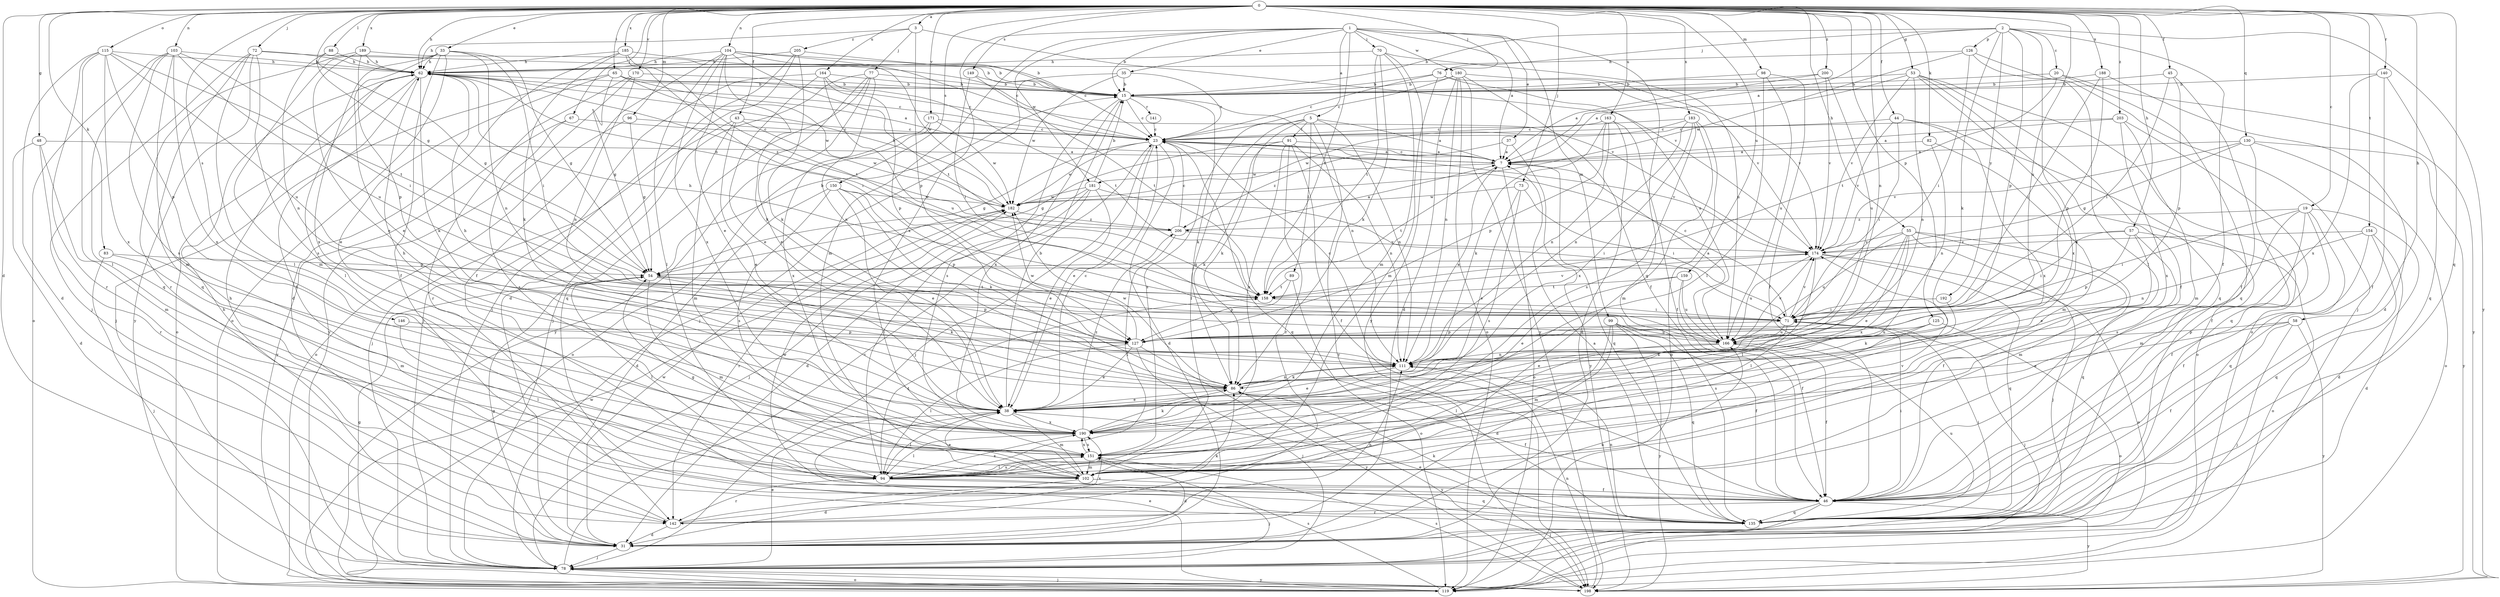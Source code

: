 strict digraph  {
0;
1;
2;
3;
5;
7;
15;
19;
20;
23;
31;
33;
35;
37;
38;
43;
44;
45;
46;
48;
53;
54;
55;
57;
58;
62;
65;
67;
70;
71;
72;
73;
76;
77;
78;
82;
83;
86;
88;
89;
91;
94;
96;
98;
99;
102;
103;
104;
111;
115;
119;
125;
126;
127;
130;
135;
140;
141;
142;
146;
149;
150;
151;
154;
158;
159;
163;
164;
166;
170;
171;
174;
180;
181;
182;
183;
185;
188;
189;
190;
192;
198;
200;
203;
205;
206;
0 -> 3  [label=a];
0 -> 19  [label=c];
0 -> 31  [label=d];
0 -> 33  [label=e];
0 -> 43  [label=f];
0 -> 44  [label=f];
0 -> 45  [label=f];
0 -> 48  [label=g];
0 -> 53  [label=g];
0 -> 54  [label=g];
0 -> 55  [label=h];
0 -> 57  [label=h];
0 -> 58  [label=h];
0 -> 62  [label=h];
0 -> 65  [label=i];
0 -> 67  [label=i];
0 -> 72  [label=j];
0 -> 73  [label=j];
0 -> 76  [label=j];
0 -> 82  [label=k];
0 -> 83  [label=k];
0 -> 88  [label=l];
0 -> 96  [label=m];
0 -> 98  [label=m];
0 -> 103  [label=n];
0 -> 104  [label=n];
0 -> 111  [label=n];
0 -> 115  [label=o];
0 -> 125  [label=p];
0 -> 130  [label=q];
0 -> 135  [label=q];
0 -> 140  [label=r];
0 -> 146  [label=s];
0 -> 149  [label=s];
0 -> 150  [label=s];
0 -> 154  [label=t];
0 -> 159  [label=u];
0 -> 163  [label=u];
0 -> 164  [label=u];
0 -> 166  [label=u];
0 -> 170  [label=v];
0 -> 171  [label=v];
0 -> 183  [label=x];
0 -> 185  [label=x];
0 -> 188  [label=x];
0 -> 189  [label=x];
0 -> 200  [label=z];
0 -> 203  [label=z];
1 -> 5  [label=a];
1 -> 7  [label=a];
1 -> 15  [label=b];
1 -> 35  [label=e];
1 -> 37  [label=e];
1 -> 70  [label=i];
1 -> 99  [label=m];
1 -> 102  [label=m];
1 -> 135  [label=q];
1 -> 158  [label=t];
1 -> 180  [label=w];
1 -> 181  [label=w];
1 -> 190  [label=x];
2 -> 7  [label=a];
2 -> 15  [label=b];
2 -> 20  [label=c];
2 -> 46  [label=f];
2 -> 76  [label=j];
2 -> 86  [label=k];
2 -> 126  [label=p];
2 -> 127  [label=p];
2 -> 151  [label=s];
2 -> 192  [label=y];
2 -> 198  [label=y];
3 -> 62  [label=h];
3 -> 77  [label=j];
3 -> 127  [label=p];
3 -> 174  [label=v];
3 -> 205  [label=z];
5 -> 7  [label=a];
5 -> 86  [label=k];
5 -> 89  [label=l];
5 -> 91  [label=l];
5 -> 94  [label=l];
5 -> 111  [label=n];
5 -> 151  [label=s];
5 -> 198  [label=y];
7 -> 23  [label=c];
7 -> 119  [label=o];
7 -> 135  [label=q];
7 -> 158  [label=t];
7 -> 181  [label=w];
15 -> 23  [label=c];
15 -> 86  [label=k];
15 -> 111  [label=n];
15 -> 141  [label=r];
15 -> 151  [label=s];
15 -> 190  [label=x];
19 -> 31  [label=d];
19 -> 46  [label=f];
19 -> 71  [label=i];
19 -> 102  [label=m];
19 -> 135  [label=q];
19 -> 151  [label=s];
19 -> 206  [label=z];
20 -> 15  [label=b];
20 -> 135  [label=q];
20 -> 158  [label=t];
20 -> 198  [label=y];
23 -> 7  [label=a];
23 -> 31  [label=d];
23 -> 38  [label=e];
23 -> 54  [label=g];
23 -> 78  [label=j];
23 -> 135  [label=q];
23 -> 174  [label=v];
23 -> 182  [label=w];
31 -> 54  [label=g];
31 -> 62  [label=h];
31 -> 78  [label=j];
31 -> 166  [label=u];
31 -> 182  [label=w];
33 -> 38  [label=e];
33 -> 46  [label=f];
33 -> 54  [label=g];
33 -> 62  [label=h];
33 -> 71  [label=i];
33 -> 102  [label=m];
33 -> 111  [label=n];
33 -> 119  [label=o];
33 -> 190  [label=x];
35 -> 15  [label=b];
35 -> 23  [label=c];
35 -> 78  [label=j];
35 -> 182  [label=w];
37 -> 7  [label=a];
37 -> 198  [label=y];
37 -> 206  [label=z];
38 -> 15  [label=b];
38 -> 23  [label=c];
38 -> 94  [label=l];
38 -> 102  [label=m];
38 -> 190  [label=x];
43 -> 23  [label=c];
43 -> 38  [label=e];
43 -> 78  [label=j];
43 -> 102  [label=m];
43 -> 182  [label=w];
44 -> 23  [label=c];
44 -> 71  [label=i];
44 -> 119  [label=o];
44 -> 174  [label=v];
44 -> 190  [label=x];
45 -> 15  [label=b];
45 -> 46  [label=f];
45 -> 71  [label=i];
45 -> 127  [label=p];
46 -> 71  [label=i];
46 -> 78  [label=j];
46 -> 135  [label=q];
46 -> 142  [label=r];
46 -> 182  [label=w];
46 -> 198  [label=y];
48 -> 7  [label=a];
48 -> 31  [label=d];
48 -> 102  [label=m];
48 -> 142  [label=r];
53 -> 7  [label=a];
53 -> 15  [label=b];
53 -> 46  [label=f];
53 -> 111  [label=n];
53 -> 119  [label=o];
53 -> 135  [label=q];
53 -> 174  [label=v];
53 -> 190  [label=x];
54 -> 15  [label=b];
54 -> 86  [label=k];
54 -> 94  [label=l];
54 -> 102  [label=m];
54 -> 127  [label=p];
54 -> 158  [label=t];
55 -> 38  [label=e];
55 -> 46  [label=f];
55 -> 78  [label=j];
55 -> 94  [label=l];
55 -> 135  [label=q];
55 -> 166  [label=u];
55 -> 174  [label=v];
55 -> 190  [label=x];
57 -> 38  [label=e];
57 -> 71  [label=i];
57 -> 102  [label=m];
57 -> 119  [label=o];
57 -> 127  [label=p];
57 -> 174  [label=v];
58 -> 38  [label=e];
58 -> 46  [label=f];
58 -> 78  [label=j];
58 -> 127  [label=p];
58 -> 198  [label=y];
62 -> 15  [label=b];
62 -> 23  [label=c];
62 -> 46  [label=f];
62 -> 86  [label=k];
62 -> 94  [label=l];
62 -> 119  [label=o];
62 -> 206  [label=z];
65 -> 7  [label=a];
65 -> 15  [label=b];
65 -> 23  [label=c];
65 -> 38  [label=e];
65 -> 54  [label=g];
65 -> 78  [label=j];
65 -> 182  [label=w];
67 -> 23  [label=c];
67 -> 151  [label=s];
67 -> 198  [label=y];
70 -> 62  [label=h];
70 -> 86  [label=k];
70 -> 102  [label=m];
70 -> 158  [label=t];
70 -> 166  [label=u];
70 -> 198  [label=y];
71 -> 23  [label=c];
71 -> 38  [label=e];
71 -> 78  [label=j];
71 -> 127  [label=p];
71 -> 166  [label=u];
71 -> 174  [label=v];
72 -> 23  [label=c];
72 -> 62  [label=h];
72 -> 78  [label=j];
72 -> 94  [label=l];
72 -> 135  [label=q];
72 -> 151  [label=s];
72 -> 198  [label=y];
73 -> 38  [label=e];
73 -> 71  [label=i];
73 -> 151  [label=s];
73 -> 182  [label=w];
76 -> 15  [label=b];
76 -> 23  [label=c];
76 -> 102  [label=m];
76 -> 166  [label=u];
76 -> 174  [label=v];
77 -> 15  [label=b];
77 -> 38  [label=e];
77 -> 78  [label=j];
77 -> 111  [label=n];
77 -> 135  [label=q];
77 -> 198  [label=y];
78 -> 23  [label=c];
78 -> 38  [label=e];
78 -> 54  [label=g];
78 -> 119  [label=o];
78 -> 198  [label=y];
82 -> 7  [label=a];
82 -> 102  [label=m];
82 -> 111  [label=n];
83 -> 54  [label=g];
83 -> 78  [label=j];
83 -> 102  [label=m];
86 -> 38  [label=e];
86 -> 46  [label=f];
86 -> 62  [label=h];
86 -> 111  [label=n];
86 -> 182  [label=w];
86 -> 198  [label=y];
88 -> 54  [label=g];
88 -> 62  [label=h];
88 -> 111  [label=n];
89 -> 119  [label=o];
89 -> 127  [label=p];
89 -> 158  [label=t];
91 -> 7  [label=a];
91 -> 46  [label=f];
91 -> 54  [label=g];
91 -> 86  [label=k];
91 -> 111  [label=n];
91 -> 142  [label=r];
91 -> 190  [label=x];
94 -> 78  [label=j];
94 -> 135  [label=q];
94 -> 142  [label=r];
94 -> 151  [label=s];
94 -> 158  [label=t];
94 -> 190  [label=x];
96 -> 23  [label=c];
96 -> 54  [label=g];
96 -> 119  [label=o];
98 -> 15  [label=b];
98 -> 46  [label=f];
98 -> 94  [label=l];
98 -> 166  [label=u];
99 -> 31  [label=d];
99 -> 46  [label=f];
99 -> 102  [label=m];
99 -> 135  [label=q];
99 -> 166  [label=u];
99 -> 198  [label=y];
102 -> 31  [label=d];
102 -> 38  [label=e];
102 -> 46  [label=f];
102 -> 54  [label=g];
102 -> 174  [label=v];
103 -> 62  [label=h];
103 -> 71  [label=i];
103 -> 102  [label=m];
103 -> 119  [label=o];
103 -> 135  [label=q];
103 -> 151  [label=s];
103 -> 166  [label=u];
103 -> 190  [label=x];
104 -> 15  [label=b];
104 -> 38  [label=e];
104 -> 46  [label=f];
104 -> 62  [label=h];
104 -> 86  [label=k];
104 -> 94  [label=l];
104 -> 158  [label=t];
104 -> 174  [label=v];
104 -> 182  [label=w];
104 -> 190  [label=x];
111 -> 7  [label=a];
111 -> 23  [label=c];
111 -> 38  [label=e];
111 -> 86  [label=k];
115 -> 31  [label=d];
115 -> 62  [label=h];
115 -> 94  [label=l];
115 -> 127  [label=p];
115 -> 142  [label=r];
115 -> 158  [label=t];
115 -> 166  [label=u];
115 -> 190  [label=x];
119 -> 38  [label=e];
119 -> 78  [label=j];
119 -> 151  [label=s];
125 -> 86  [label=k];
125 -> 119  [label=o];
125 -> 151  [label=s];
125 -> 166  [label=u];
126 -> 62  [label=h];
126 -> 71  [label=i];
126 -> 78  [label=j];
126 -> 94  [label=l];
126 -> 182  [label=w];
127 -> 38  [label=e];
127 -> 78  [label=j];
127 -> 94  [label=l];
127 -> 182  [label=w];
127 -> 198  [label=y];
130 -> 7  [label=a];
130 -> 46  [label=f];
130 -> 54  [label=g];
130 -> 119  [label=o];
130 -> 174  [label=v];
130 -> 198  [label=y];
135 -> 7  [label=a];
135 -> 38  [label=e];
135 -> 71  [label=i];
135 -> 86  [label=k];
135 -> 111  [label=n];
135 -> 166  [label=u];
140 -> 15  [label=b];
140 -> 46  [label=f];
140 -> 135  [label=q];
140 -> 190  [label=x];
141 -> 23  [label=c];
142 -> 31  [label=d];
142 -> 62  [label=h];
142 -> 86  [label=k];
142 -> 111  [label=n];
142 -> 190  [label=x];
146 -> 94  [label=l];
146 -> 127  [label=p];
149 -> 15  [label=b];
149 -> 71  [label=i];
149 -> 158  [label=t];
150 -> 31  [label=d];
150 -> 38  [label=e];
150 -> 86  [label=k];
150 -> 127  [label=p];
150 -> 151  [label=s];
150 -> 182  [label=w];
151 -> 31  [label=d];
151 -> 94  [label=l];
151 -> 102  [label=m];
151 -> 190  [label=x];
154 -> 31  [label=d];
154 -> 46  [label=f];
154 -> 111  [label=n];
154 -> 135  [label=q];
154 -> 174  [label=v];
158 -> 62  [label=h];
158 -> 71  [label=i];
158 -> 174  [label=v];
159 -> 38  [label=e];
159 -> 46  [label=f];
159 -> 158  [label=t];
159 -> 166  [label=u];
163 -> 23  [label=c];
163 -> 31  [label=d];
163 -> 46  [label=f];
163 -> 86  [label=k];
163 -> 111  [label=n];
163 -> 127  [label=p];
164 -> 15  [label=b];
164 -> 38  [label=e];
164 -> 78  [label=j];
164 -> 127  [label=p];
164 -> 158  [label=t];
164 -> 166  [label=u];
166 -> 7  [label=a];
166 -> 46  [label=f];
166 -> 94  [label=l];
166 -> 111  [label=n];
166 -> 174  [label=v];
170 -> 15  [label=b];
170 -> 111  [label=n];
170 -> 142  [label=r];
170 -> 198  [label=y];
171 -> 23  [label=c];
171 -> 119  [label=o];
171 -> 182  [label=w];
171 -> 190  [label=x];
174 -> 54  [label=g];
174 -> 94  [label=l];
174 -> 119  [label=o];
174 -> 135  [label=q];
174 -> 166  [label=u];
180 -> 15  [label=b];
180 -> 23  [label=c];
180 -> 31  [label=d];
180 -> 46  [label=f];
180 -> 111  [label=n];
180 -> 119  [label=o];
180 -> 174  [label=v];
180 -> 198  [label=y];
181 -> 15  [label=b];
181 -> 31  [label=d];
181 -> 38  [label=e];
181 -> 71  [label=i];
181 -> 78  [label=j];
181 -> 94  [label=l];
181 -> 182  [label=w];
182 -> 62  [label=h];
182 -> 142  [label=r];
182 -> 206  [label=z];
183 -> 23  [label=c];
183 -> 102  [label=m];
183 -> 111  [label=n];
183 -> 119  [label=o];
183 -> 151  [label=s];
183 -> 182  [label=w];
183 -> 190  [label=x];
185 -> 15  [label=b];
185 -> 31  [label=d];
185 -> 62  [label=h];
185 -> 71  [label=i];
185 -> 86  [label=k];
185 -> 158  [label=t];
188 -> 15  [label=b];
188 -> 31  [label=d];
188 -> 71  [label=i];
188 -> 127  [label=p];
189 -> 15  [label=b];
189 -> 38  [label=e];
189 -> 62  [label=h];
189 -> 127  [label=p];
189 -> 142  [label=r];
190 -> 62  [label=h];
190 -> 86  [label=k];
190 -> 94  [label=l];
190 -> 151  [label=s];
190 -> 206  [label=z];
192 -> 71  [label=i];
192 -> 86  [label=k];
198 -> 111  [label=n];
198 -> 151  [label=s];
198 -> 182  [label=w];
200 -> 7  [label=a];
200 -> 15  [label=b];
200 -> 166  [label=u];
200 -> 174  [label=v];
203 -> 7  [label=a];
203 -> 23  [label=c];
203 -> 102  [label=m];
203 -> 135  [label=q];
203 -> 190  [label=x];
205 -> 23  [label=c];
205 -> 31  [label=d];
205 -> 62  [label=h];
205 -> 78  [label=j];
205 -> 86  [label=k];
206 -> 7  [label=a];
206 -> 23  [label=c];
206 -> 62  [label=h];
206 -> 94  [label=l];
206 -> 174  [label=v];
}
